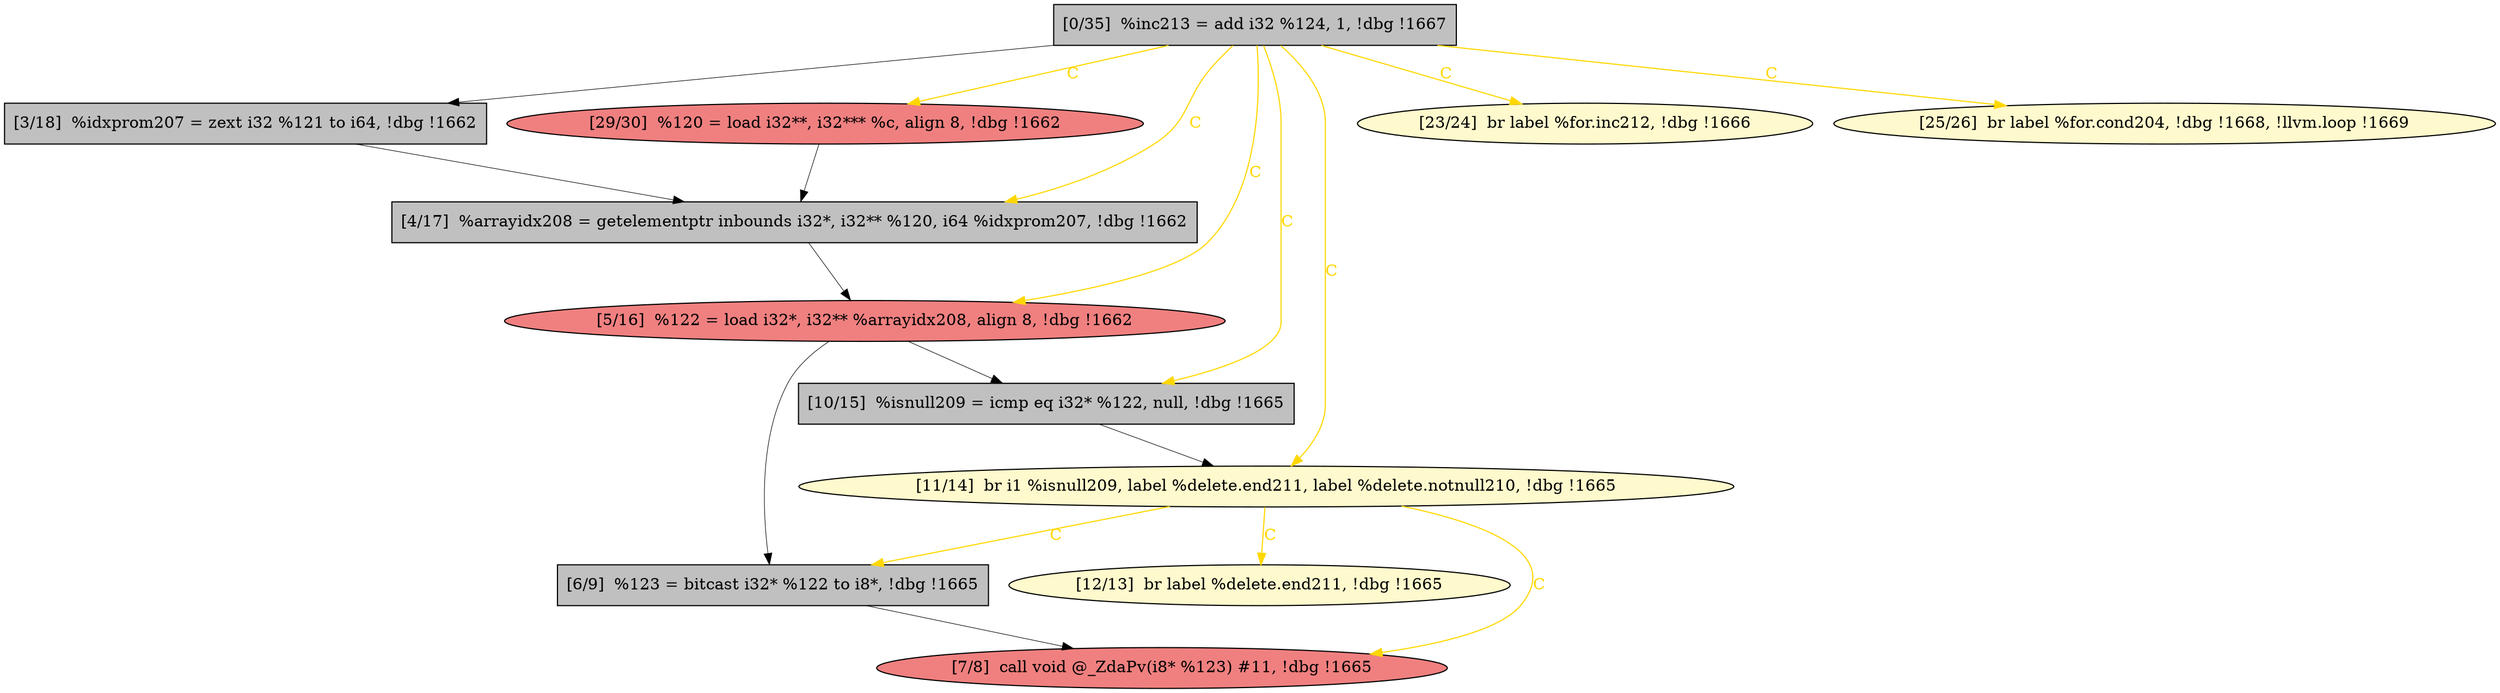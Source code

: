 
digraph G {


node5724 [fillcolor=grey,label="[0/35]  %inc213 = add i32 %124, 1, !dbg !1667",shape=rectangle,style=filled ]
node5721 [fillcolor=lightcoral,label="[5/16]  %122 = load i32*, i32** %arrayidx208, align 8, !dbg !1662",shape=ellipse,style=filled ]
node5720 [fillcolor=grey,label="[6/9]  %123 = bitcast i32* %122 to i8*, !dbg !1665",shape=rectangle,style=filled ]
node5722 [fillcolor=grey,label="[3/18]  %idxprom207 = zext i32 %121 to i64, !dbg !1662",shape=rectangle,style=filled ]
node5713 [fillcolor=lemonchiffon,label="[23/24]  br label %for.inc212, !dbg !1666",shape=ellipse,style=filled ]
node5718 [fillcolor=lemonchiffon,label="[11/14]  br i1 %isnull209, label %delete.end211, label %delete.notnull210, !dbg !1665",shape=ellipse,style=filled ]
node5714 [fillcolor=lemonchiffon,label="[25/26]  br label %for.cond204, !dbg !1668, !llvm.loop !1669",shape=ellipse,style=filled ]
node5715 [fillcolor=grey,label="[4/17]  %arrayidx208 = getelementptr inbounds i32*, i32** %120, i64 %idxprom207, !dbg !1662",shape=rectangle,style=filled ]
node5716 [fillcolor=grey,label="[10/15]  %isnull209 = icmp eq i32* %122, null, !dbg !1665",shape=rectangle,style=filled ]
node5723 [fillcolor=lemonchiffon,label="[12/13]  br label %delete.end211, !dbg !1665",shape=ellipse,style=filled ]
node5719 [fillcolor=lightcoral,label="[29/30]  %120 = load i32**, i32*** %c, align 8, !dbg !1662",shape=ellipse,style=filled ]
node5717 [fillcolor=lightcoral,label="[7/8]  call void @_ZdaPv(i8* %123) #11, !dbg !1665",shape=ellipse,style=filled ]

node5724->node5721 [style=solid,color=gold,label="C",penwidth=1.0,fontcolor=gold ]
node5724->node5713 [style=solid,color=gold,label="C",penwidth=1.0,fontcolor=gold ]
node5718->node5720 [style=solid,color=gold,label="C",penwidth=1.0,fontcolor=gold ]
node5715->node5721 [style=solid,color=black,label="",penwidth=0.5,fontcolor=black ]
node5720->node5717 [style=solid,color=black,label="",penwidth=0.5,fontcolor=black ]
node5718->node5717 [style=solid,color=gold,label="C",penwidth=1.0,fontcolor=gold ]
node5721->node5716 [style=solid,color=black,label="",penwidth=0.5,fontcolor=black ]
node5716->node5718 [style=solid,color=black,label="",penwidth=0.5,fontcolor=black ]
node5721->node5720 [style=solid,color=black,label="",penwidth=0.5,fontcolor=black ]
node5718->node5723 [style=solid,color=gold,label="C",penwidth=1.0,fontcolor=gold ]
node5724->node5718 [style=solid,color=gold,label="C",penwidth=1.0,fontcolor=gold ]
node5724->node5714 [style=solid,color=gold,label="C",penwidth=1.0,fontcolor=gold ]
node5719->node5715 [style=solid,color=black,label="",penwidth=0.5,fontcolor=black ]
node5724->node5715 [style=solid,color=gold,label="C",penwidth=1.0,fontcolor=gold ]
node5724->node5719 [style=solid,color=gold,label="C",penwidth=1.0,fontcolor=gold ]
node5724->node5722 [style=solid,color=black,label="",penwidth=0.5,fontcolor=black ]
node5722->node5715 [style=solid,color=black,label="",penwidth=0.5,fontcolor=black ]
node5724->node5716 [style=solid,color=gold,label="C",penwidth=1.0,fontcolor=gold ]


}
